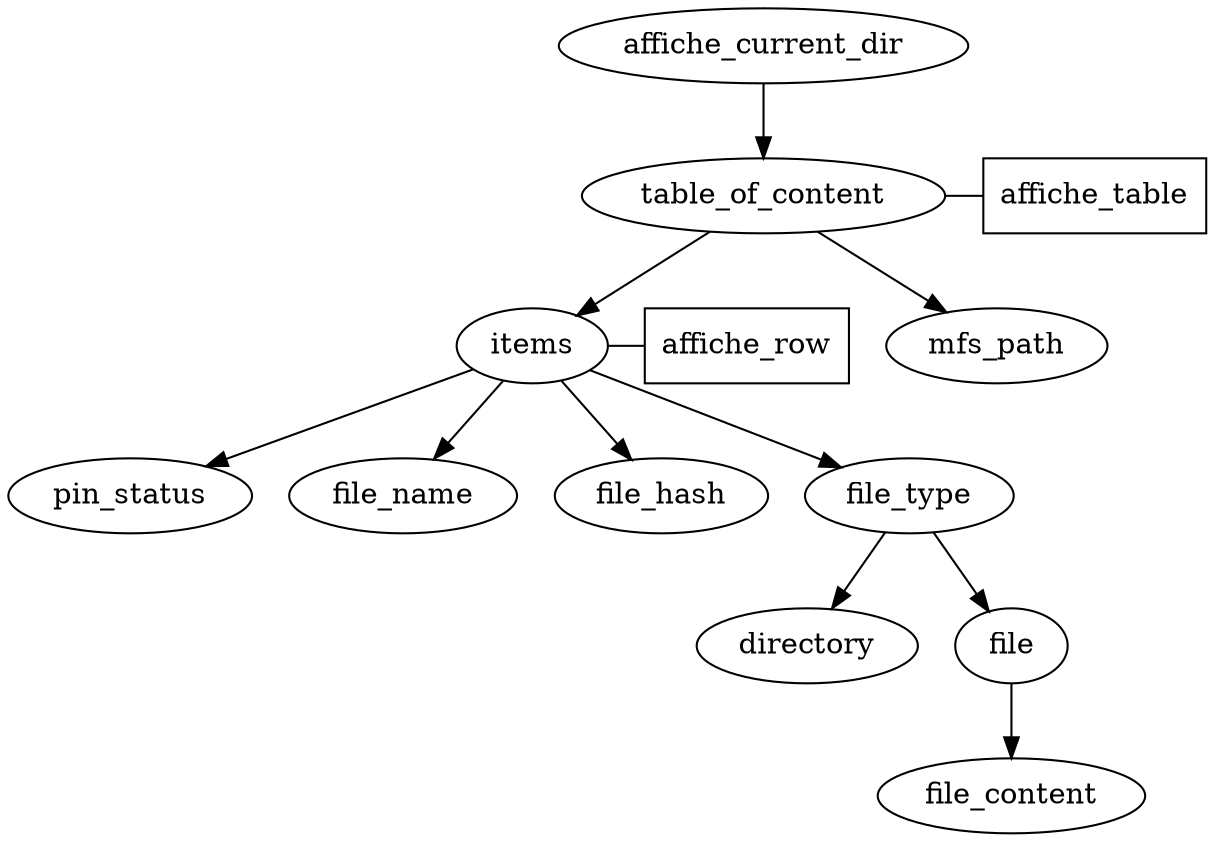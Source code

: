 
digraph IRP {

 a [label="affiche_current_dir"] // (all rows)
 a -> table_of_content


 table_of_content -> affiche_table [dir="none"]
 affiche_table [shape="box"]
 { rank=same; table_of_content affiche_table}


 table_of_content -> items
 table_of_content -> mfs_path


 items -> affiche_row [dir="none"]
 affiche_row [shape="box"]
 { rank=same; items affiche_row}

 items -> pin_status
 items -> file_name
 items -> file_hash
 items -> file_type




 file_type -> "directory"
 file_type -> file

 file -> file_content


}

